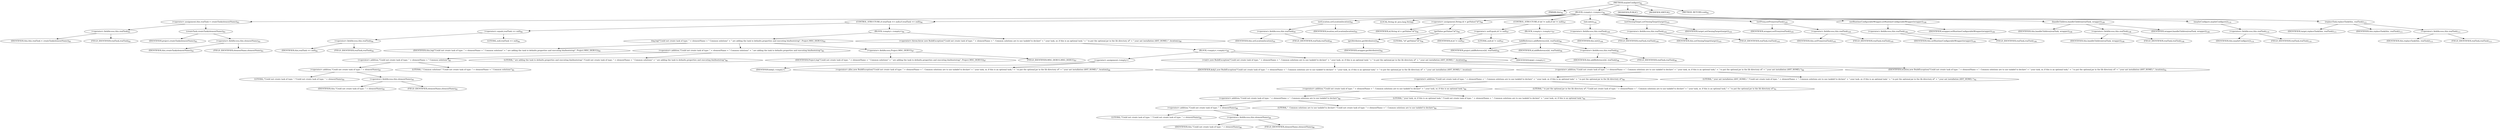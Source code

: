 digraph "maybeConfigure" {  
"51" [label = <(METHOD,maybeConfigure)<SUB>82</SUB>> ]
"6" [label = <(PARAM,this)<SUB>82</SUB>> ]
"52" [label = <(BLOCK,&lt;empty&gt;,&lt;empty&gt;)<SUB>82</SUB>> ]
"53" [label = <(&lt;operator&gt;.assignment,this.realTask = createTask(elementName))<SUB>83</SUB>> ]
"54" [label = <(&lt;operator&gt;.fieldAccess,this.realTask)<SUB>83</SUB>> ]
"55" [label = <(IDENTIFIER,this,this.realTask = createTask(elementName))<SUB>83</SUB>> ]
"56" [label = <(FIELD_IDENTIFIER,realTask,realTask)<SUB>83</SUB>> ]
"57" [label = <(createTask,createTask(elementName))<SUB>83</SUB>> ]
"58" [label = <(IDENTIFIER,project,createTask(elementName))<SUB>83</SUB>> ]
"59" [label = <(&lt;operator&gt;.fieldAccess,this.elementName)<SUB>83</SUB>> ]
"60" [label = <(IDENTIFIER,this,createTask(elementName))<SUB>83</SUB>> ]
"61" [label = <(FIELD_IDENTIFIER,elementName,elementName)<SUB>83</SUB>> ]
"62" [label = <(CONTROL_STRUCTURE,if (realTask == null),if (realTask == null))<SUB>84</SUB>> ]
"63" [label = <(&lt;operator&gt;.equals,realTask == null)<SUB>84</SUB>> ]
"64" [label = <(&lt;operator&gt;.fieldAccess,this.realTask)<SUB>84</SUB>> ]
"65" [label = <(IDENTIFIER,this,realTask == null)<SUB>84</SUB>> ]
"66" [label = <(FIELD_IDENTIFIER,realTask,realTask)<SUB>84</SUB>> ]
"67" [label = <(LITERAL,null,realTask == null)<SUB>84</SUB>> ]
"68" [label = <(BLOCK,&lt;empty&gt;,&lt;empty&gt;)<SUB>84</SUB>> ]
"69" [label = <(log,log(&quot;Could not create task of type: &quot; + elementName + &quot; Common solutions&quot; + &quot; are adding the task to defaults.properties and executing bin/bootstrap&quot;, Project.MSG_DEBUG))<SUB>85</SUB>> ]
"5" [label = <(IDENTIFIER,this,log(&quot;Could not create task of type: &quot; + elementName + &quot; Common solutions&quot; + &quot; are adding the task to defaults.properties and executing bin/bootstrap&quot;, Project.MSG_DEBUG))<SUB>85</SUB>> ]
"70" [label = <(&lt;operator&gt;.addition,&quot;Could not create task of type: &quot; + elementName + &quot; Common solutions&quot; + &quot; are adding the task to defaults.properties and executing bin/bootstrap&quot;)<SUB>85</SUB>> ]
"71" [label = <(&lt;operator&gt;.addition,&quot;Could not create task of type: &quot; + elementName + &quot; Common solutions&quot;)<SUB>85</SUB>> ]
"72" [label = <(&lt;operator&gt;.addition,&quot;Could not create task of type: &quot; + elementName)<SUB>85</SUB>> ]
"73" [label = <(LITERAL,&quot;Could not create task of type: &quot;,&quot;Could not create task of type: &quot; + elementName)<SUB>85</SUB>> ]
"74" [label = <(&lt;operator&gt;.fieldAccess,this.elementName)<SUB>85</SUB>> ]
"75" [label = <(IDENTIFIER,this,&quot;Could not create task of type: &quot; + elementName)<SUB>85</SUB>> ]
"76" [label = <(FIELD_IDENTIFIER,elementName,elementName)<SUB>85</SUB>> ]
"77" [label = <(LITERAL,&quot; Common solutions&quot;,&quot;Could not create task of type: &quot; + elementName + &quot; Common solutions&quot;)<SUB>85</SUB>> ]
"78" [label = <(LITERAL,&quot; are adding the task to defaults.properties and executing bin/bootstrap&quot;,&quot;Could not create task of type: &quot; + elementName + &quot; Common solutions&quot; + &quot; are adding the task to defaults.properties and executing bin/bootstrap&quot;)<SUB>86</SUB>> ]
"79" [label = <(&lt;operator&gt;.fieldAccess,Project.MSG_DEBUG)<SUB>87</SUB>> ]
"80" [label = <(IDENTIFIER,Project,log(&quot;Could not create task of type: &quot; + elementName + &quot; Common solutions&quot; + &quot; are adding the task to defaults.properties and executing bin/bootstrap&quot;, Project.MSG_DEBUG))<SUB>87</SUB>> ]
"81" [label = <(FIELD_IDENTIFIER,MSG_DEBUG,MSG_DEBUG)<SUB>87</SUB>> ]
"82" [label = <(&lt;operator&gt;.throw,throw new BuildException(&quot;Could not create task of type: &quot; + elementName + &quot;. Common solutions are to use taskdef to declare&quot; + &quot; your task, or, if this is an optional task,&quot; + &quot; to put the optional.jar in the lib directory of&quot; + &quot; your ant installation (ANT_HOME).&quot;, location);)<SUB>88</SUB>> ]
"83" [label = <(BLOCK,&lt;empty&gt;,&lt;empty&gt;)<SUB>88</SUB>> ]
"84" [label = <(&lt;operator&gt;.assignment,&lt;empty&gt;)> ]
"85" [label = <(IDENTIFIER,$obj1,&lt;empty&gt;)> ]
"86" [label = <(&lt;operator&gt;.alloc,new BuildException(&quot;Could not create task of type: &quot; + elementName + &quot;. Common solutions are to use taskdef to declare&quot; + &quot; your task, or, if this is an optional task,&quot; + &quot; to put the optional.jar in the lib directory of&quot; + &quot; your ant installation (ANT_HOME).&quot;, location))<SUB>88</SUB>> ]
"87" [label = <(&lt;init&gt;,new BuildException(&quot;Could not create task of type: &quot; + elementName + &quot;. Common solutions are to use taskdef to declare&quot; + &quot; your task, or, if this is an optional task,&quot; + &quot; to put the optional.jar in the lib directory of&quot; + &quot; your ant installation (ANT_HOME).&quot;, location))<SUB>88</SUB>> ]
"88" [label = <(IDENTIFIER,$obj1,new BuildException(&quot;Could not create task of type: &quot; + elementName + &quot;. Common solutions are to use taskdef to declare&quot; + &quot; your task, or, if this is an optional task,&quot; + &quot; to put the optional.jar in the lib directory of&quot; + &quot; your ant installation (ANT_HOME).&quot;, location))> ]
"89" [label = <(&lt;operator&gt;.addition,&quot;Could not create task of type: &quot; + elementName + &quot;. Common solutions are to use taskdef to declare&quot; + &quot; your task, or, if this is an optional task,&quot; + &quot; to put the optional.jar in the lib directory of&quot; + &quot; your ant installation (ANT_HOME).&quot;)<SUB>88</SUB>> ]
"90" [label = <(&lt;operator&gt;.addition,&quot;Could not create task of type: &quot; + elementName + &quot;. Common solutions are to use taskdef to declare&quot; + &quot; your task, or, if this is an optional task,&quot; + &quot; to put the optional.jar in the lib directory of&quot;)<SUB>88</SUB>> ]
"91" [label = <(&lt;operator&gt;.addition,&quot;Could not create task of type: &quot; + elementName + &quot;. Common solutions are to use taskdef to declare&quot; + &quot; your task, or, if this is an optional task,&quot;)<SUB>88</SUB>> ]
"92" [label = <(&lt;operator&gt;.addition,&quot;Could not create task of type: &quot; + elementName + &quot;. Common solutions are to use taskdef to declare&quot;)<SUB>88</SUB>> ]
"93" [label = <(&lt;operator&gt;.addition,&quot;Could not create task of type: &quot; + elementName)<SUB>88</SUB>> ]
"94" [label = <(LITERAL,&quot;Could not create task of type: &quot;,&quot;Could not create task of type: &quot; + elementName)<SUB>88</SUB>> ]
"95" [label = <(&lt;operator&gt;.fieldAccess,this.elementName)<SUB>88</SUB>> ]
"96" [label = <(IDENTIFIER,this,&quot;Could not create task of type: &quot; + elementName)<SUB>88</SUB>> ]
"97" [label = <(FIELD_IDENTIFIER,elementName,elementName)<SUB>88</SUB>> ]
"98" [label = <(LITERAL,&quot;. Common solutions are to use taskdef to declare&quot;,&quot;Could not create task of type: &quot; + elementName + &quot;. Common solutions are to use taskdef to declare&quot;)<SUB>89</SUB>> ]
"99" [label = <(LITERAL,&quot; your task, or, if this is an optional task,&quot;,&quot;Could not create task of type: &quot; + elementName + &quot;. Common solutions are to use taskdef to declare&quot; + &quot; your task, or, if this is an optional task,&quot;)<SUB>90</SUB>> ]
"100" [label = <(LITERAL,&quot; to put the optional.jar in the lib directory of&quot;,&quot;Could not create task of type: &quot; + elementName + &quot;. Common solutions are to use taskdef to declare&quot; + &quot; your task, or, if this is an optional task,&quot; + &quot; to put the optional.jar in the lib directory of&quot;)<SUB>91</SUB>> ]
"101" [label = <(LITERAL,&quot; your ant installation (ANT_HOME).&quot;,&quot;Could not create task of type: &quot; + elementName + &quot;. Common solutions are to use taskdef to declare&quot; + &quot; your task, or, if this is an optional task,&quot; + &quot; to put the optional.jar in the lib directory of&quot; + &quot; your ant installation (ANT_HOME).&quot;)<SUB>92</SUB>> ]
"102" [label = <(IDENTIFIER,location,new BuildException(&quot;Could not create task of type: &quot; + elementName + &quot;. Common solutions are to use taskdef to declare&quot; + &quot; your task, or, if this is an optional task,&quot; + &quot; to put the optional.jar in the lib directory of&quot; + &quot; your ant installation (ANT_HOME).&quot;, location))<SUB>92</SUB>> ]
"103" [label = <(IDENTIFIER,$obj1,&lt;empty&gt;)> ]
"104" [label = <(setLocation,setLocation(location))<SUB>95</SUB>> ]
"105" [label = <(&lt;operator&gt;.fieldAccess,this.realTask)<SUB>95</SUB>> ]
"106" [label = <(IDENTIFIER,this,setLocation(location))<SUB>95</SUB>> ]
"107" [label = <(FIELD_IDENTIFIER,realTask,realTask)<SUB>95</SUB>> ]
"108" [label = <(IDENTIFIER,location,setLocation(location))<SUB>95</SUB>> ]
"109" [label = <(LOCAL,String id: java.lang.String)> ]
"110" [label = <(&lt;operator&gt;.assignment,String id = getValue(&quot;id&quot;))<SUB>96</SUB>> ]
"111" [label = <(IDENTIFIER,id,String id = getValue(&quot;id&quot;))<SUB>96</SUB>> ]
"112" [label = <(getValue,getValue(&quot;id&quot;))<SUB>96</SUB>> ]
"113" [label = <(getAttributes,getAttributes())<SUB>96</SUB>> ]
"114" [label = <(IDENTIFIER,wrapper,getAttributes())<SUB>96</SUB>> ]
"115" [label = <(LITERAL,&quot;id&quot;,getValue(&quot;id&quot;))<SUB>96</SUB>> ]
"116" [label = <(CONTROL_STRUCTURE,if (id != null),if (id != null))<SUB>97</SUB>> ]
"117" [label = <(&lt;operator&gt;.notEquals,id != null)<SUB>97</SUB>> ]
"118" [label = <(IDENTIFIER,id,id != null)<SUB>97</SUB>> ]
"119" [label = <(LITERAL,null,id != null)<SUB>97</SUB>> ]
"120" [label = <(BLOCK,&lt;empty&gt;,&lt;empty&gt;)<SUB>97</SUB>> ]
"121" [label = <(addReference,addReference(id, realTask))<SUB>98</SUB>> ]
"122" [label = <(IDENTIFIER,project,addReference(id, realTask))<SUB>98</SUB>> ]
"123" [label = <(IDENTIFIER,id,addReference(id, realTask))<SUB>98</SUB>> ]
"124" [label = <(&lt;operator&gt;.fieldAccess,this.realTask)<SUB>98</SUB>> ]
"125" [label = <(IDENTIFIER,this,addReference(id, realTask))<SUB>98</SUB>> ]
"126" [label = <(FIELD_IDENTIFIER,realTask,realTask)<SUB>98</SUB>> ]
"127" [label = <(init,init())<SUB>100</SUB>> ]
"128" [label = <(&lt;operator&gt;.fieldAccess,this.realTask)<SUB>100</SUB>> ]
"129" [label = <(IDENTIFIER,this,init())<SUB>100</SUB>> ]
"130" [label = <(FIELD_IDENTIFIER,realTask,realTask)<SUB>100</SUB>> ]
"131" [label = <(setOwningTarget,setOwningTarget(target))<SUB>103</SUB>> ]
"132" [label = <(&lt;operator&gt;.fieldAccess,this.realTask)<SUB>103</SUB>> ]
"133" [label = <(IDENTIFIER,this,setOwningTarget(target))<SUB>103</SUB>> ]
"134" [label = <(FIELD_IDENTIFIER,realTask,realTask)<SUB>103</SUB>> ]
"135" [label = <(IDENTIFIER,target,setOwningTarget(target))<SUB>103</SUB>> ]
"136" [label = <(setProxy,setProxy(realTask))<SUB>105</SUB>> ]
"137" [label = <(IDENTIFIER,wrapper,setProxy(realTask))<SUB>105</SUB>> ]
"138" [label = <(&lt;operator&gt;.fieldAccess,this.realTask)<SUB>105</SUB>> ]
"139" [label = <(IDENTIFIER,this,setProxy(realTask))<SUB>105</SUB>> ]
"140" [label = <(FIELD_IDENTIFIER,realTask,realTask)<SUB>105</SUB>> ]
"141" [label = <(setRuntimeConfigurableWrapper,setRuntimeConfigurableWrapper(wrapper))<SUB>106</SUB>> ]
"142" [label = <(&lt;operator&gt;.fieldAccess,this.realTask)<SUB>106</SUB>> ]
"143" [label = <(IDENTIFIER,this,setRuntimeConfigurableWrapper(wrapper))<SUB>106</SUB>> ]
"144" [label = <(FIELD_IDENTIFIER,realTask,realTask)<SUB>106</SUB>> ]
"145" [label = <(IDENTIFIER,wrapper,setRuntimeConfigurableWrapper(wrapper))<SUB>106</SUB>> ]
"146" [label = <(handleChildren,handleChildren(realTask, wrapper))<SUB>108</SUB>> ]
"7" [label = <(IDENTIFIER,this,handleChildren(realTask, wrapper))<SUB>108</SUB>> ]
"147" [label = <(&lt;operator&gt;.fieldAccess,this.realTask)<SUB>108</SUB>> ]
"148" [label = <(IDENTIFIER,this,handleChildren(realTask, wrapper))<SUB>108</SUB>> ]
"149" [label = <(FIELD_IDENTIFIER,realTask,realTask)<SUB>108</SUB>> ]
"150" [label = <(IDENTIFIER,wrapper,handleChildren(realTask, wrapper))<SUB>108</SUB>> ]
"151" [label = <(maybeConfigure,maybeConfigure())<SUB>110</SUB>> ]
"152" [label = <(&lt;operator&gt;.fieldAccess,this.realTask)<SUB>110</SUB>> ]
"153" [label = <(IDENTIFIER,this,maybeConfigure())<SUB>110</SUB>> ]
"154" [label = <(FIELD_IDENTIFIER,realTask,realTask)<SUB>110</SUB>> ]
"155" [label = <(replaceTask,replaceTask(this, realTask))<SUB>111</SUB>> ]
"156" [label = <(IDENTIFIER,target,replaceTask(this, realTask))<SUB>111</SUB>> ]
"8" [label = <(IDENTIFIER,this,replaceTask(this, realTask))<SUB>111</SUB>> ]
"157" [label = <(&lt;operator&gt;.fieldAccess,this.realTask)<SUB>111</SUB>> ]
"158" [label = <(IDENTIFIER,this,replaceTask(this, realTask))<SUB>111</SUB>> ]
"159" [label = <(FIELD_IDENTIFIER,realTask,realTask)<SUB>111</SUB>> ]
"160" [label = <(MODIFIER,PUBLIC)> ]
"161" [label = <(MODIFIER,VIRTUAL)> ]
"162" [label = <(METHOD_RETURN,void)<SUB>82</SUB>> ]
  "51" -> "6" 
  "51" -> "52" 
  "51" -> "160" 
  "51" -> "161" 
  "51" -> "162" 
  "52" -> "53" 
  "52" -> "62" 
  "52" -> "104" 
  "52" -> "109" 
  "52" -> "110" 
  "52" -> "116" 
  "52" -> "127" 
  "52" -> "131" 
  "52" -> "136" 
  "52" -> "141" 
  "52" -> "146" 
  "52" -> "151" 
  "52" -> "155" 
  "53" -> "54" 
  "53" -> "57" 
  "54" -> "55" 
  "54" -> "56" 
  "57" -> "58" 
  "57" -> "59" 
  "59" -> "60" 
  "59" -> "61" 
  "62" -> "63" 
  "62" -> "68" 
  "63" -> "64" 
  "63" -> "67" 
  "64" -> "65" 
  "64" -> "66" 
  "68" -> "69" 
  "68" -> "82" 
  "69" -> "5" 
  "69" -> "70" 
  "69" -> "79" 
  "70" -> "71" 
  "70" -> "78" 
  "71" -> "72" 
  "71" -> "77" 
  "72" -> "73" 
  "72" -> "74" 
  "74" -> "75" 
  "74" -> "76" 
  "79" -> "80" 
  "79" -> "81" 
  "82" -> "83" 
  "83" -> "84" 
  "83" -> "87" 
  "83" -> "103" 
  "84" -> "85" 
  "84" -> "86" 
  "87" -> "88" 
  "87" -> "89" 
  "87" -> "102" 
  "89" -> "90" 
  "89" -> "101" 
  "90" -> "91" 
  "90" -> "100" 
  "91" -> "92" 
  "91" -> "99" 
  "92" -> "93" 
  "92" -> "98" 
  "93" -> "94" 
  "93" -> "95" 
  "95" -> "96" 
  "95" -> "97" 
  "104" -> "105" 
  "104" -> "108" 
  "105" -> "106" 
  "105" -> "107" 
  "110" -> "111" 
  "110" -> "112" 
  "112" -> "113" 
  "112" -> "115" 
  "113" -> "114" 
  "116" -> "117" 
  "116" -> "120" 
  "117" -> "118" 
  "117" -> "119" 
  "120" -> "121" 
  "121" -> "122" 
  "121" -> "123" 
  "121" -> "124" 
  "124" -> "125" 
  "124" -> "126" 
  "127" -> "128" 
  "128" -> "129" 
  "128" -> "130" 
  "131" -> "132" 
  "131" -> "135" 
  "132" -> "133" 
  "132" -> "134" 
  "136" -> "137" 
  "136" -> "138" 
  "138" -> "139" 
  "138" -> "140" 
  "141" -> "142" 
  "141" -> "145" 
  "142" -> "143" 
  "142" -> "144" 
  "146" -> "7" 
  "146" -> "147" 
  "146" -> "150" 
  "147" -> "148" 
  "147" -> "149" 
  "151" -> "152" 
  "152" -> "153" 
  "152" -> "154" 
  "155" -> "156" 
  "155" -> "8" 
  "155" -> "157" 
  "157" -> "158" 
  "157" -> "159" 
}

